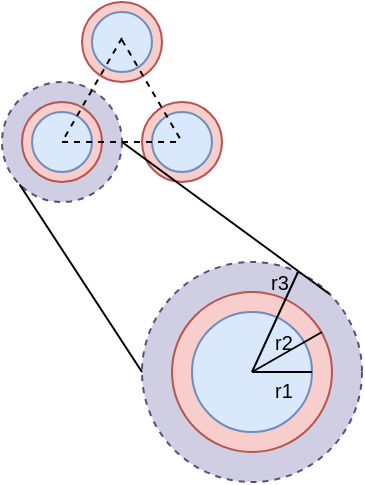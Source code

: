 <mxfile version="20.3.0" type="device"><diagram id="AnGrTYBSe34owKp8rZpe" name="Page-1"><mxGraphModel dx="352" dy="234" grid="1" gridSize="10" guides="1" tooltips="1" connect="1" arrows="1" fold="1" page="1" pageScale="1" pageWidth="827" pageHeight="1169" math="0" shadow="0"><root><mxCell id="0"/><mxCell id="1" parent="0"/><mxCell id="nUFHA_wta-FT8hl2CYk3-3" value="" style="ellipse;whiteSpace=wrap;html=1;aspect=fixed;fillColor=#d0cee2;container=1;dashed=1;strokeColor=#56517e;" vertex="1" parent="1"><mxGeometry x="355" y="295" width="110" height="110" as="geometry"/></mxCell><mxCell id="nUFHA_wta-FT8hl2CYk3-21" value="r3" style="text;html=1;strokeColor=none;fillColor=none;align=center;verticalAlign=middle;whiteSpace=wrap;rounded=0;dashed=1;fontSize=10;" vertex="1" parent="nUFHA_wta-FT8hl2CYk3-3"><mxGeometry x="59" y="5" width="20" height="10" as="geometry"/></mxCell><mxCell id="nUFHA_wta-FT8hl2CYk3-1" value="" style="ellipse;whiteSpace=wrap;html=1;aspect=fixed;fillColor=#f8cecc;strokeColor=#b85450;" vertex="1" parent="1"><mxGeometry x="370" y="310" width="80" height="80" as="geometry"/></mxCell><mxCell id="nUFHA_wta-FT8hl2CYk3-2" value="" style="ellipse;whiteSpace=wrap;html=1;aspect=fixed;fillColor=#dae8fc;strokeColor=#6c8ebf;" vertex="1" parent="1"><mxGeometry x="380" y="320" width="60" height="60" as="geometry"/></mxCell><mxCell id="nUFHA_wta-FT8hl2CYk3-17" value="" style="ellipse;whiteSpace=wrap;html=1;aspect=fixed;fillColor=#f8cecc;strokeColor=#b85450;" vertex="1" parent="1"><mxGeometry x="325" y="165" width="40" height="40" as="geometry"/></mxCell><mxCell id="nUFHA_wta-FT8hl2CYk3-11" value="" style="ellipse;whiteSpace=wrap;html=1;aspect=fixed;fillColor=#d0cee2;dashed=1;strokeColor=#56517e;" vertex="1" parent="1"><mxGeometry x="285" y="205" width="60" height="60" as="geometry"/></mxCell><mxCell id="nUFHA_wta-FT8hl2CYk3-10" value="" style="ellipse;whiteSpace=wrap;html=1;aspect=fixed;fillColor=#f8cecc;strokeColor=#b85450;" vertex="1" parent="1"><mxGeometry x="295" y="215" width="40" height="40" as="geometry"/></mxCell><mxCell id="nUFHA_wta-FT8hl2CYk3-18" value="" style="ellipse;whiteSpace=wrap;html=1;aspect=fixed;fillColor=#f8cecc;strokeColor=#b85450;" vertex="1" parent="1"><mxGeometry x="355" y="215" width="40" height="40" as="geometry"/></mxCell><mxCell id="nUFHA_wta-FT8hl2CYk3-4" value="" style="ellipse;whiteSpace=wrap;html=1;aspect=fixed;fillColor=#dae8fc;strokeColor=#6c8ebf;" vertex="1" parent="1"><mxGeometry x="300" y="220" width="30" height="30" as="geometry"/></mxCell><mxCell id="nUFHA_wta-FT8hl2CYk3-5" value="" style="ellipse;whiteSpace=wrap;html=1;aspect=fixed;fillColor=#dae8fc;strokeColor=#6c8ebf;" vertex="1" parent="1"><mxGeometry x="330" y="170" width="30" height="30" as="geometry"/></mxCell><mxCell id="nUFHA_wta-FT8hl2CYk3-6" value="" style="ellipse;whiteSpace=wrap;html=1;aspect=fixed;fillColor=#dae8fc;strokeColor=#6c8ebf;" vertex="1" parent="1"><mxGeometry x="360" y="220" width="30" height="30" as="geometry"/></mxCell><mxCell id="nUFHA_wta-FT8hl2CYk3-7" value="" style="endArrow=none;html=1;rounded=0;dashed=1;" edge="1" parent="1"><mxGeometry width="50" height="50" relative="1" as="geometry"><mxPoint x="315" y="235" as="sourcePoint"/><mxPoint x="375" y="235" as="targetPoint"/></mxGeometry></mxCell><mxCell id="nUFHA_wta-FT8hl2CYk3-8" value="" style="endArrow=none;html=1;rounded=0;dashed=1;" edge="1" parent="1"><mxGeometry width="50" height="50" relative="1" as="geometry"><mxPoint x="345" y="184" as="sourcePoint"/><mxPoint x="375" y="235" as="targetPoint"/></mxGeometry></mxCell><mxCell id="nUFHA_wta-FT8hl2CYk3-9" value="" style="endArrow=none;html=1;rounded=0;dashed=1;" edge="1" parent="1"><mxGeometry width="50" height="50" relative="1" as="geometry"><mxPoint x="345" y="183" as="sourcePoint"/><mxPoint x="315" y="235" as="targetPoint"/></mxGeometry></mxCell><mxCell id="nUFHA_wta-FT8hl2CYk3-12" value="" style="endArrow=none;html=1;rounded=0;exitX=0;exitY=1;exitDx=0;exitDy=0;entryX=0;entryY=0.5;entryDx=0;entryDy=0;" edge="1" parent="1" source="nUFHA_wta-FT8hl2CYk3-11" target="nUFHA_wta-FT8hl2CYk3-3"><mxGeometry width="50" height="50" relative="1" as="geometry"><mxPoint x="320" y="300" as="sourcePoint"/><mxPoint x="370" y="250" as="targetPoint"/></mxGeometry></mxCell><mxCell id="nUFHA_wta-FT8hl2CYk3-13" value="" style="endArrow=none;html=1;rounded=0;exitX=1;exitY=0.5;exitDx=0;exitDy=0;entryX=1;entryY=0;entryDx=0;entryDy=0;" edge="1" parent="1" source="nUFHA_wta-FT8hl2CYk3-11" target="nUFHA_wta-FT8hl2CYk3-3"><mxGeometry width="50" height="50" relative="1" as="geometry"><mxPoint x="303.787" y="266.213" as="sourcePoint"/><mxPoint x="381.109" y="398.891" as="targetPoint"/></mxGeometry></mxCell><mxCell id="nUFHA_wta-FT8hl2CYk3-14" value="" style="endArrow=none;html=1;rounded=0;exitX=0.5;exitY=0.5;exitDx=0;exitDy=0;exitPerimeter=0;entryX=0.773;entryY=0.5;entryDx=0;entryDy=0;entryPerimeter=0;" edge="1" parent="1" source="nUFHA_wta-FT8hl2CYk3-3" target="nUFHA_wta-FT8hl2CYk3-3"><mxGeometry width="50" height="50" relative="1" as="geometry"><mxPoint x="350" y="310" as="sourcePoint"/><mxPoint x="400" y="260" as="targetPoint"/></mxGeometry></mxCell><mxCell id="nUFHA_wta-FT8hl2CYk3-15" value="" style="endArrow=none;html=1;rounded=0;" edge="1" parent="1"><mxGeometry width="50" height="50" relative="1" as="geometry"><mxPoint x="410" y="350" as="sourcePoint"/><mxPoint x="445" y="330" as="targetPoint"/></mxGeometry></mxCell><mxCell id="nUFHA_wta-FT8hl2CYk3-16" value="" style="endArrow=none;html=1;rounded=0;" edge="1" parent="1"><mxGeometry width="50" height="50" relative="1" as="geometry"><mxPoint x="410" y="350" as="sourcePoint"/><mxPoint x="433" y="300" as="targetPoint"/></mxGeometry></mxCell><mxCell id="nUFHA_wta-FT8hl2CYk3-20" value="r2" style="text;html=1;strokeColor=none;fillColor=none;align=center;verticalAlign=middle;whiteSpace=wrap;rounded=0;dashed=1;fontSize=10;" vertex="1" parent="1"><mxGeometry x="416" y="330" width="20" height="10" as="geometry"/></mxCell><mxCell id="nUFHA_wta-FT8hl2CYk3-19" value="r1" style="text;html=1;strokeColor=none;fillColor=none;align=center;verticalAlign=middle;whiteSpace=wrap;rounded=0;dashed=1;fontSize=10;" vertex="1" parent="1"><mxGeometry x="416" y="354" width="20" height="10" as="geometry"/></mxCell></root></mxGraphModel></diagram></mxfile>
